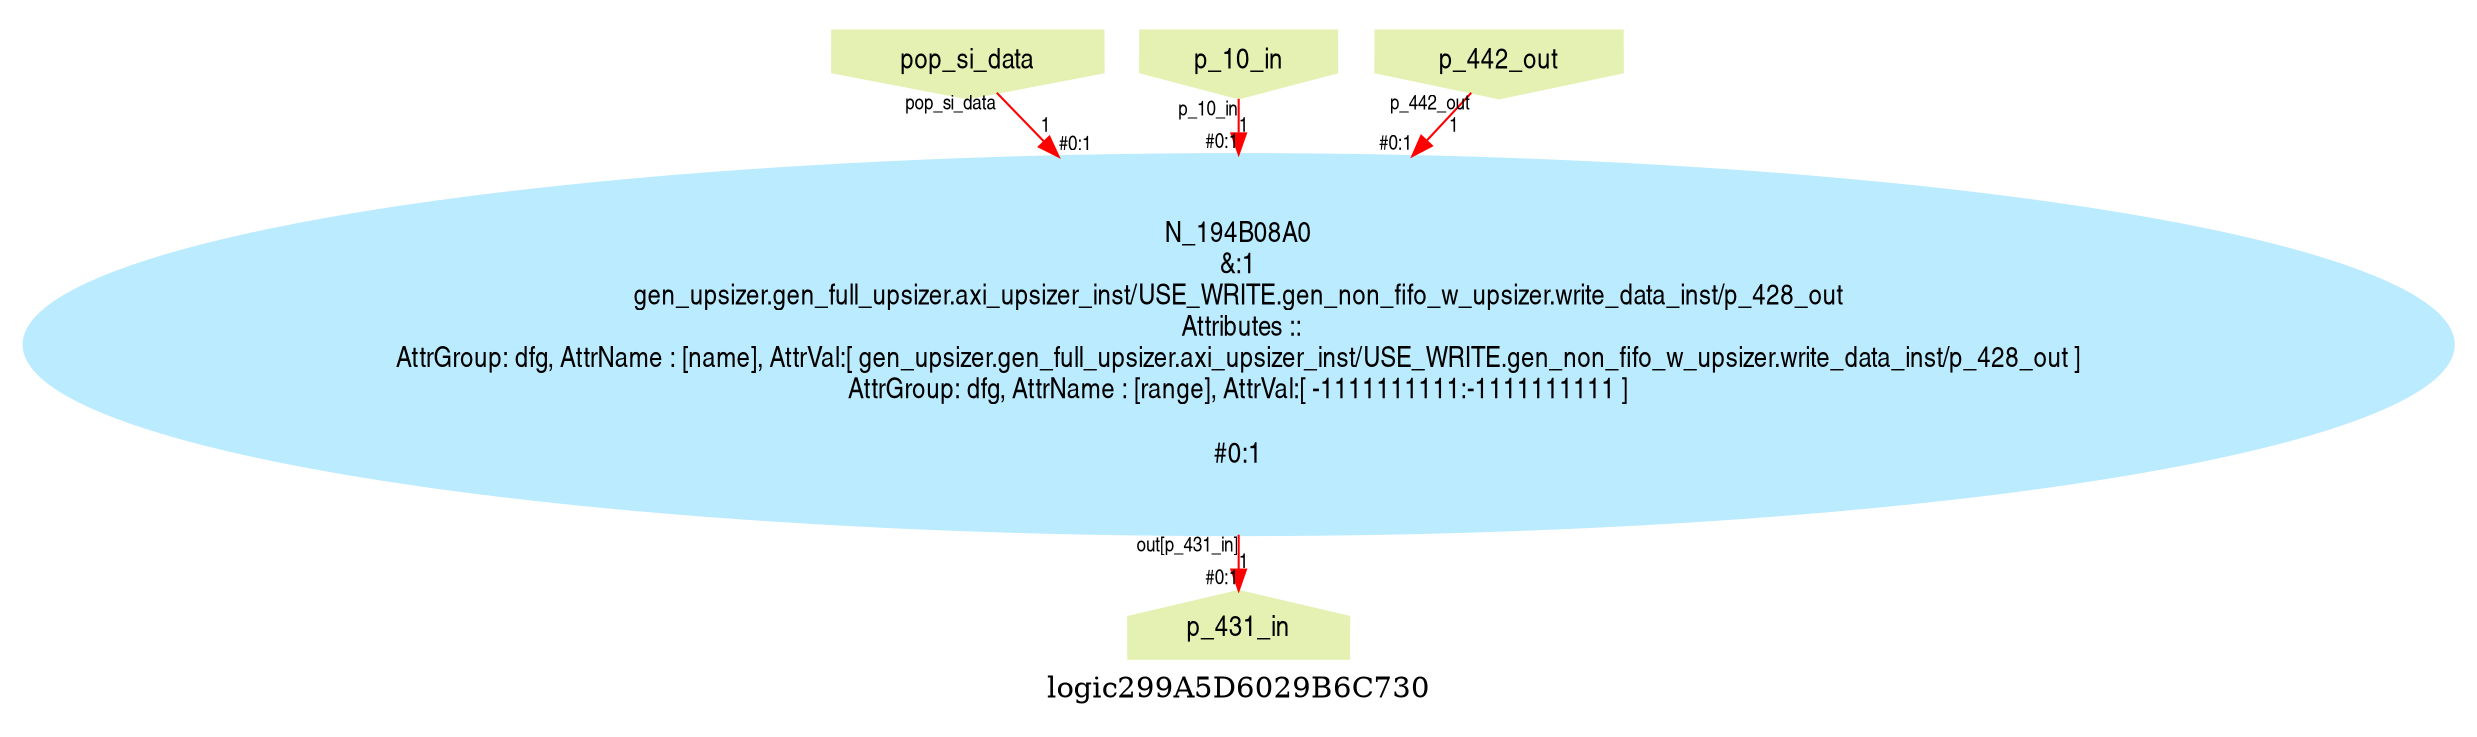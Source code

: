 digraph logic299A5D6029B6C730 {
graph [label="logic299A5D6029B6C730", margin="0.1,0.1", size="100,100", ranksep=0.1, splines=true];
node [style=filled, color="#ffee80", fontname=helveticanarrow];
edge [color="#ff0000", fontsize=10, fontname=helveticanarrow];
{ rank = source;logic299A5D6029B6C730_pop_si_data [label="pop_si_data", shape=invhouse, color="#e4f1b2"];
logic299A5D6029B6C730_p_10_in [label="p_10_in", shape=invhouse, color="#e4f1b2"];
logic299A5D6029B6C730_p_442_out [label="p_442_out", shape=invhouse, color="#e4f1b2"];
}
{ rank = sink;logic299A5D6029B6C730_p_431_in [label="p_431_in", shape=house, color="#e4f1b2"];
}
N_194B08A0 [label="N_194B08A0\n&:1\ngen_upsizer.gen_full_upsizer.axi_upsizer_inst/USE_WRITE.gen_non_fifo_w_upsizer.write_data_inst/p_428_out\n Attributes ::\nAttrGroup: dfg, AttrName : [name], AttrVal:[ gen_upsizer.gen_full_upsizer.axi_upsizer_inst/USE_WRITE.gen_non_fifo_w_upsizer.write_data_inst/p_428_out ]\nAttrGroup: dfg, AttrName : [range], AttrVal:[ -1111111111:-1111111111 ]\n\n#0:1\n", color="#bbebff"];
logic299A5D6029B6C730_pop_si_data -> N_194B08A0 [label="1", taillabel=<pop_si_data>, headlabel=<P_1D890E20>, headlabel=<#0:1>];
logic299A5D6029B6C730_p_10_in -> N_194B08A0 [label="1", taillabel=<p_10_in>, headlabel=<B>, headlabel=<#0:1>];
logic299A5D6029B6C730_p_442_out -> N_194B08A0 [label="1", taillabel=<p_442_out>, headlabel=<A>, headlabel=<#0:1>];
N_194B08A0 -> logic299A5D6029B6C730_p_431_in [label="1", taillabel=<out[p_431_in]>, headlabel=<p_431_in>, headlabel=<#0:1>];
}

